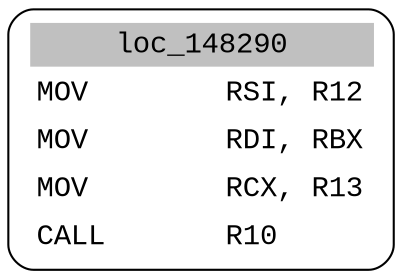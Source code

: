 digraph asm_graph {
1941 [
shape="Mrecord" fontname="Courier New"label =<<table border="0" cellborder="0" cellpadding="3"><tr><td align="center" colspan="2" bgcolor="grey">loc_148290</td></tr><tr><td align="left">MOV        RSI, R12</td></tr><tr><td align="left">MOV        RDI, RBX</td></tr><tr><td align="left">MOV        RCX, R13</td></tr><tr><td align="left">CALL       R10</td></tr></table>> ];
}